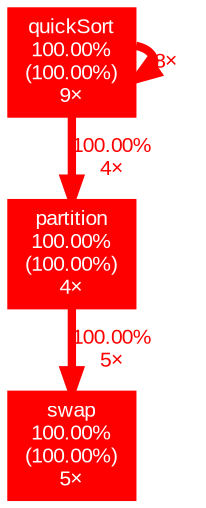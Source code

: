 digraph {
	graph [fontname=Arial, nodesep=0.125, ranksep=0.25];
	node [fontcolor=white, fontname=Arial, height=0, shape=box, style=filled, width=0];
	edge [fontname=Arial];
	1 [color="#ff0000", fontcolor="#ffffff", fontsize="10.00", label="swap\n100.00%\n(100.00%)\n5×"];
	2 [color="#ff0000", fontcolor="#ffffff", fontsize="10.00", label="partition\n100.00%\n(100.00%)\n4×"];
	2 -> 1 [arrowsize="1.00", color="#ff0000", fontcolor="#ff0000", fontsize="10.00", label="100.00%\n5×", labeldistance="4.00", penwidth="4.00"];
	3 [color="#ff0000", fontcolor="#ffffff", fontsize="10.00", label="quickSort\n100.00%\n(100.00%)\n9×"];
	3 -> 2 [arrowsize="1.00", color="#ff0000", fontcolor="#ff0000", fontsize="10.00", label="100.00%\n4×", labeldistance="4.00", penwidth="4.00"];
	3 -> 3 [arrowsize="1.00", color="#ff0000", fontcolor="#ff0000", fontsize="10.00", label="8×", labeldistance="4.00", penwidth="4.00"];
}
